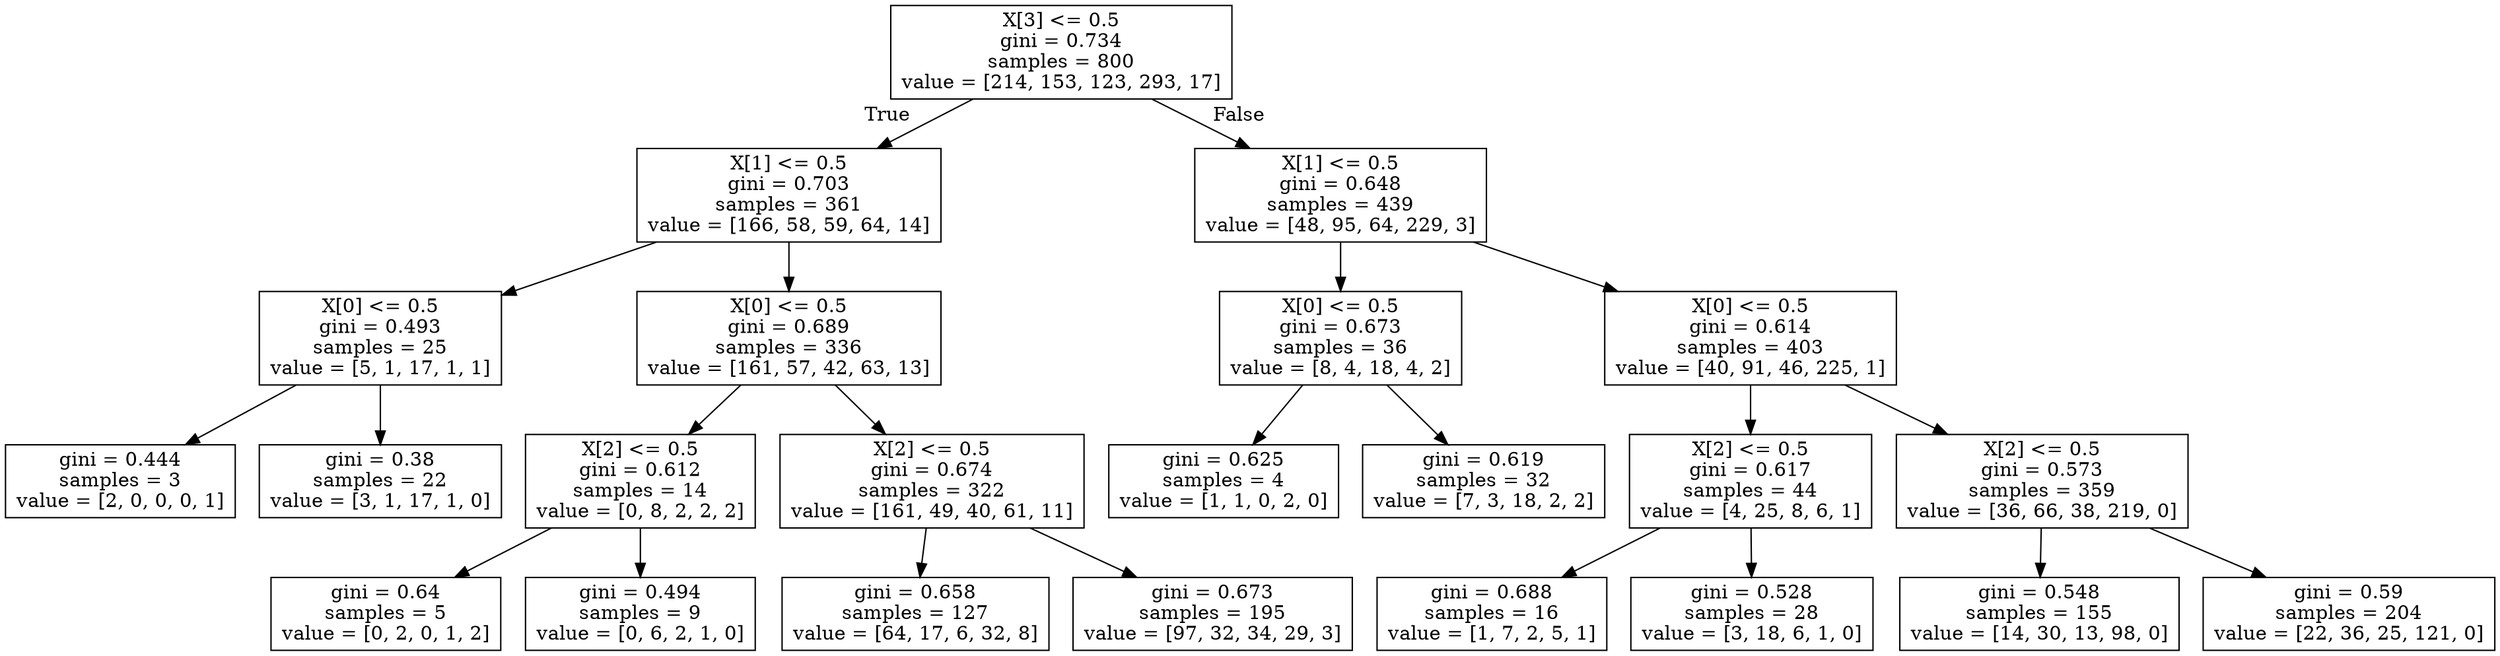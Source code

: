 digraph Tree {
node [shape=box] ;
0 [label="X[3] <= 0.5\ngini = 0.734\nsamples = 800\nvalue = [214, 153, 123, 293, 17]"] ;
1 [label="X[1] <= 0.5\ngini = 0.703\nsamples = 361\nvalue = [166, 58, 59, 64, 14]"] ;
0 -> 1 [labeldistance=2.5, labelangle=45, headlabel="True"] ;
2 [label="X[0] <= 0.5\ngini = 0.493\nsamples = 25\nvalue = [5, 1, 17, 1, 1]"] ;
1 -> 2 ;
3 [label="gini = 0.444\nsamples = 3\nvalue = [2, 0, 0, 0, 1]"] ;
2 -> 3 ;
4 [label="gini = 0.38\nsamples = 22\nvalue = [3, 1, 17, 1, 0]"] ;
2 -> 4 ;
5 [label="X[0] <= 0.5\ngini = 0.689\nsamples = 336\nvalue = [161, 57, 42, 63, 13]"] ;
1 -> 5 ;
6 [label="X[2] <= 0.5\ngini = 0.612\nsamples = 14\nvalue = [0, 8, 2, 2, 2]"] ;
5 -> 6 ;
7 [label="gini = 0.64\nsamples = 5\nvalue = [0, 2, 0, 1, 2]"] ;
6 -> 7 ;
8 [label="gini = 0.494\nsamples = 9\nvalue = [0, 6, 2, 1, 0]"] ;
6 -> 8 ;
9 [label="X[2] <= 0.5\ngini = 0.674\nsamples = 322\nvalue = [161, 49, 40, 61, 11]"] ;
5 -> 9 ;
10 [label="gini = 0.658\nsamples = 127\nvalue = [64, 17, 6, 32, 8]"] ;
9 -> 10 ;
11 [label="gini = 0.673\nsamples = 195\nvalue = [97, 32, 34, 29, 3]"] ;
9 -> 11 ;
12 [label="X[1] <= 0.5\ngini = 0.648\nsamples = 439\nvalue = [48, 95, 64, 229, 3]"] ;
0 -> 12 [labeldistance=2.5, labelangle=-45, headlabel="False"] ;
13 [label="X[0] <= 0.5\ngini = 0.673\nsamples = 36\nvalue = [8, 4, 18, 4, 2]"] ;
12 -> 13 ;
14 [label="gini = 0.625\nsamples = 4\nvalue = [1, 1, 0, 2, 0]"] ;
13 -> 14 ;
15 [label="gini = 0.619\nsamples = 32\nvalue = [7, 3, 18, 2, 2]"] ;
13 -> 15 ;
16 [label="X[0] <= 0.5\ngini = 0.614\nsamples = 403\nvalue = [40, 91, 46, 225, 1]"] ;
12 -> 16 ;
17 [label="X[2] <= 0.5\ngini = 0.617\nsamples = 44\nvalue = [4, 25, 8, 6, 1]"] ;
16 -> 17 ;
18 [label="gini = 0.688\nsamples = 16\nvalue = [1, 7, 2, 5, 1]"] ;
17 -> 18 ;
19 [label="gini = 0.528\nsamples = 28\nvalue = [3, 18, 6, 1, 0]"] ;
17 -> 19 ;
20 [label="X[2] <= 0.5\ngini = 0.573\nsamples = 359\nvalue = [36, 66, 38, 219, 0]"] ;
16 -> 20 ;
21 [label="gini = 0.548\nsamples = 155\nvalue = [14, 30, 13, 98, 0]"] ;
20 -> 21 ;
22 [label="gini = 0.59\nsamples = 204\nvalue = [22, 36, 25, 121, 0]"] ;
20 -> 22 ;
}